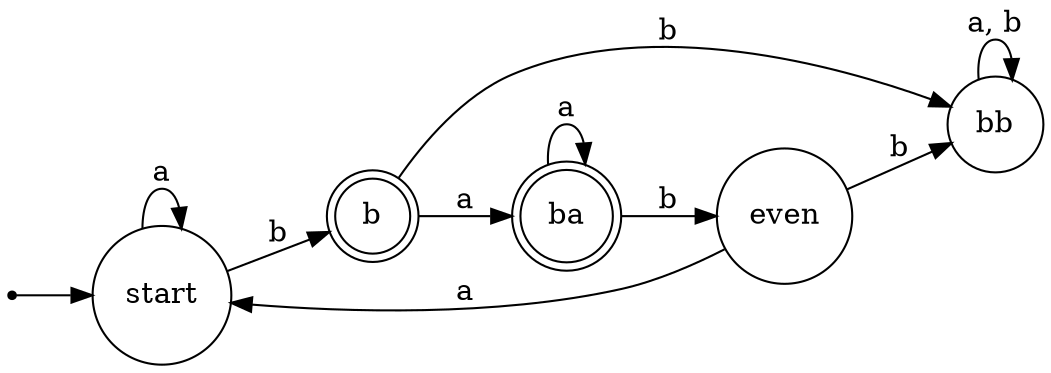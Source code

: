 digraph finite_state_machine {
    rankdir=LR;
    _ize="8,5"

    node [shape = circle] start
    node [shape = point] x
    node [shape = doublecircle] b
    node [shape = circle] bb
    node [shape = doublecircle] ba
    node [shape = circle] even


    
    x -> start
    start -> start [label = "a"]
    start -> b [label = "b"]
    b -> ba [label = "a"]
    b -> bb [label = "b"]
    bb -> bb [label = "a, b"]
    ba -> ba [label = "a"]
    ba -> even [label = "b"]
    even -> bb [label = "b"]
    even -> start [label = "a"]

}
